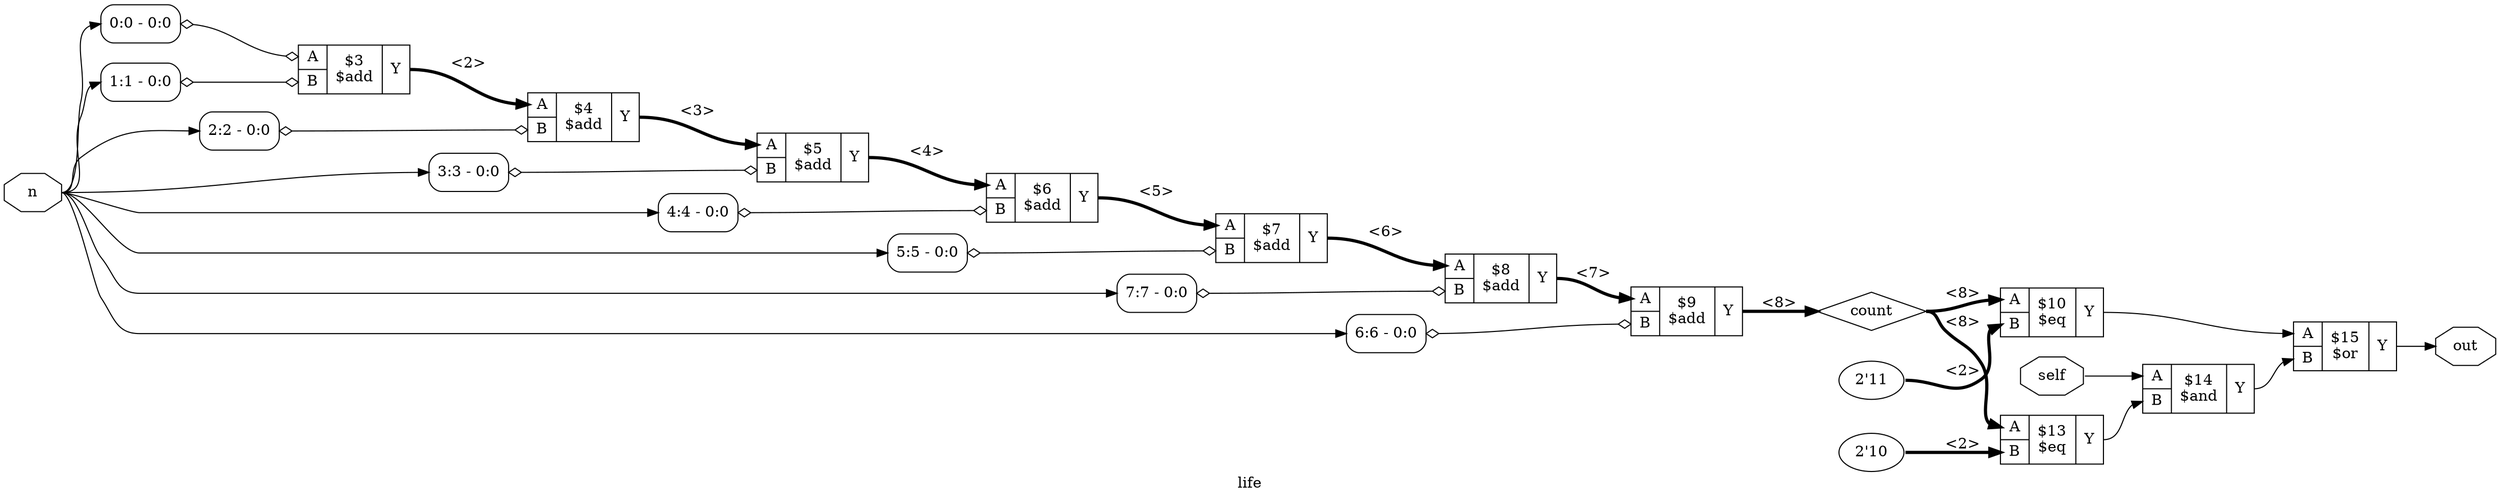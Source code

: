 digraph "life" {
label="life";
rankdir="LR";
remincross=true;
n2 [ shape=octagon, label="self", color="black", fontcolor="black" ];
n3 [ shape=octagon, label="n", color="black", fontcolor="black" ];
n4 [ shape=octagon, label="out", color="black", fontcolor="black" ];
n5 [ shape=diamond, label="count", color="black", fontcolor="black" ];
c18 [ shape=record, label="{{<p15> A|<p16> B}|$3\n$add|{<p17> Y}}" ];
x0 [ shape=record, style=rounded, label="<s0> 0:0 - 0:0 " ];
x0:e -> c18:p15:w [arrowhead=odiamond, arrowtail=odiamond, dir=both, color="black", label=""];
x1 [ shape=record, style=rounded, label="<s0> 1:1 - 0:0 " ];
x1:e -> c18:p16:w [arrowhead=odiamond, arrowtail=odiamond, dir=both, color="black", label=""];
c19 [ shape=record, label="{{<p15> A|<p16> B}|$4\n$add|{<p17> Y}}" ];
x2 [ shape=record, style=rounded, label="<s0> 2:2 - 0:0 " ];
x2:e -> c19:p16:w [arrowhead=odiamond, arrowtail=odiamond, dir=both, color="black", label=""];
c20 [ shape=record, label="{{<p15> A|<p16> B}|$5\n$add|{<p17> Y}}" ];
x3 [ shape=record, style=rounded, label="<s0> 3:3 - 0:0 " ];
x3:e -> c20:p16:w [arrowhead=odiamond, arrowtail=odiamond, dir=both, color="black", label=""];
c21 [ shape=record, label="{{<p15> A|<p16> B}|$6\n$add|{<p17> Y}}" ];
x4 [ shape=record, style=rounded, label="<s0> 4:4 - 0:0 " ];
x4:e -> c21:p16:w [arrowhead=odiamond, arrowtail=odiamond, dir=both, color="black", label=""];
c22 [ shape=record, label="{{<p15> A|<p16> B}|$7\n$add|{<p17> Y}}" ];
x5 [ shape=record, style=rounded, label="<s0> 5:5 - 0:0 " ];
x5:e -> c22:p16:w [arrowhead=odiamond, arrowtail=odiamond, dir=both, color="black", label=""];
c23 [ shape=record, label="{{<p15> A|<p16> B}|$8\n$add|{<p17> Y}}" ];
x6 [ shape=record, style=rounded, label="<s0> 7:7 - 0:0 " ];
x6:e -> c23:p16:w [arrowhead=odiamond, arrowtail=odiamond, dir=both, color="black", label=""];
c24 [ shape=record, label="{{<p15> A|<p16> B}|$9\n$add|{<p17> Y}}" ];
x7 [ shape=record, style=rounded, label="<s0> 6:6 - 0:0 " ];
x7:e -> c24:p16:w [arrowhead=odiamond, arrowtail=odiamond, dir=both, color="black", label=""];
v8 [ label="2'11" ];
c25 [ shape=record, label="{{<p15> A|<p16> B}|$10\n$eq|{<p17> Y}}" ];
v9 [ label="2'10" ];
c26 [ shape=record, label="{{<p15> A|<p16> B}|$13\n$eq|{<p17> Y}}" ];
c27 [ shape=record, label="{{<p15> A|<p16> B}|$14\n$and|{<p17> Y}}" ];
c28 [ shape=record, label="{{<p15> A|<p16> B}|$15\n$or|{<p17> Y}}" ];
c22:p17:e -> c23:p15:w [color="black", style="setlinewidth(3)", label="<6>"];
c23:p17:e -> c24:p15:w [color="black", style="setlinewidth(3)", label="<7>"];
c25:p17:e -> c28:p15:w [color="black", label=""];
c26:p17:e -> c27:p16:w [color="black", label=""];
c27:p17:e -> c28:p16:w [color="black", label=""];
n2:e -> c27:p15:w [color="black", label=""];
n3:e -> x0:s0:w [color="black", label=""];
n3:e -> x1:s0:w [color="black", label=""];
n3:e -> x2:s0:w [color="black", label=""];
n3:e -> x3:s0:w [color="black", label=""];
n3:e -> x4:s0:w [color="black", label=""];
n3:e -> x5:s0:w [color="black", label=""];
n3:e -> x6:s0:w [color="black", label=""];
n3:e -> x7:s0:w [color="black", label=""];
c28:p17:e -> n4:w [color="black", label=""];
c24:p17:e -> n5:w [color="black", style="setlinewidth(3)", label="<8>"];
n5:e -> c25:p15:w [color="black", style="setlinewidth(3)", label="<8>"];
n5:e -> c26:p15:w [color="black", style="setlinewidth(3)", label="<8>"];
c18:p17:e -> c19:p15:w [color="black", style="setlinewidth(3)", label="<2>"];
c19:p17:e -> c20:p15:w [color="black", style="setlinewidth(3)", label="<3>"];
c20:p17:e -> c21:p15:w [color="black", style="setlinewidth(3)", label="<4>"];
c21:p17:e -> c22:p15:w [color="black", style="setlinewidth(3)", label="<5>"];
v8:e -> c25:p16:w [color="black", style="setlinewidth(3)", label="<2>"];
v9:e -> c26:p16:w [color="black", style="setlinewidth(3)", label="<2>"];
}

